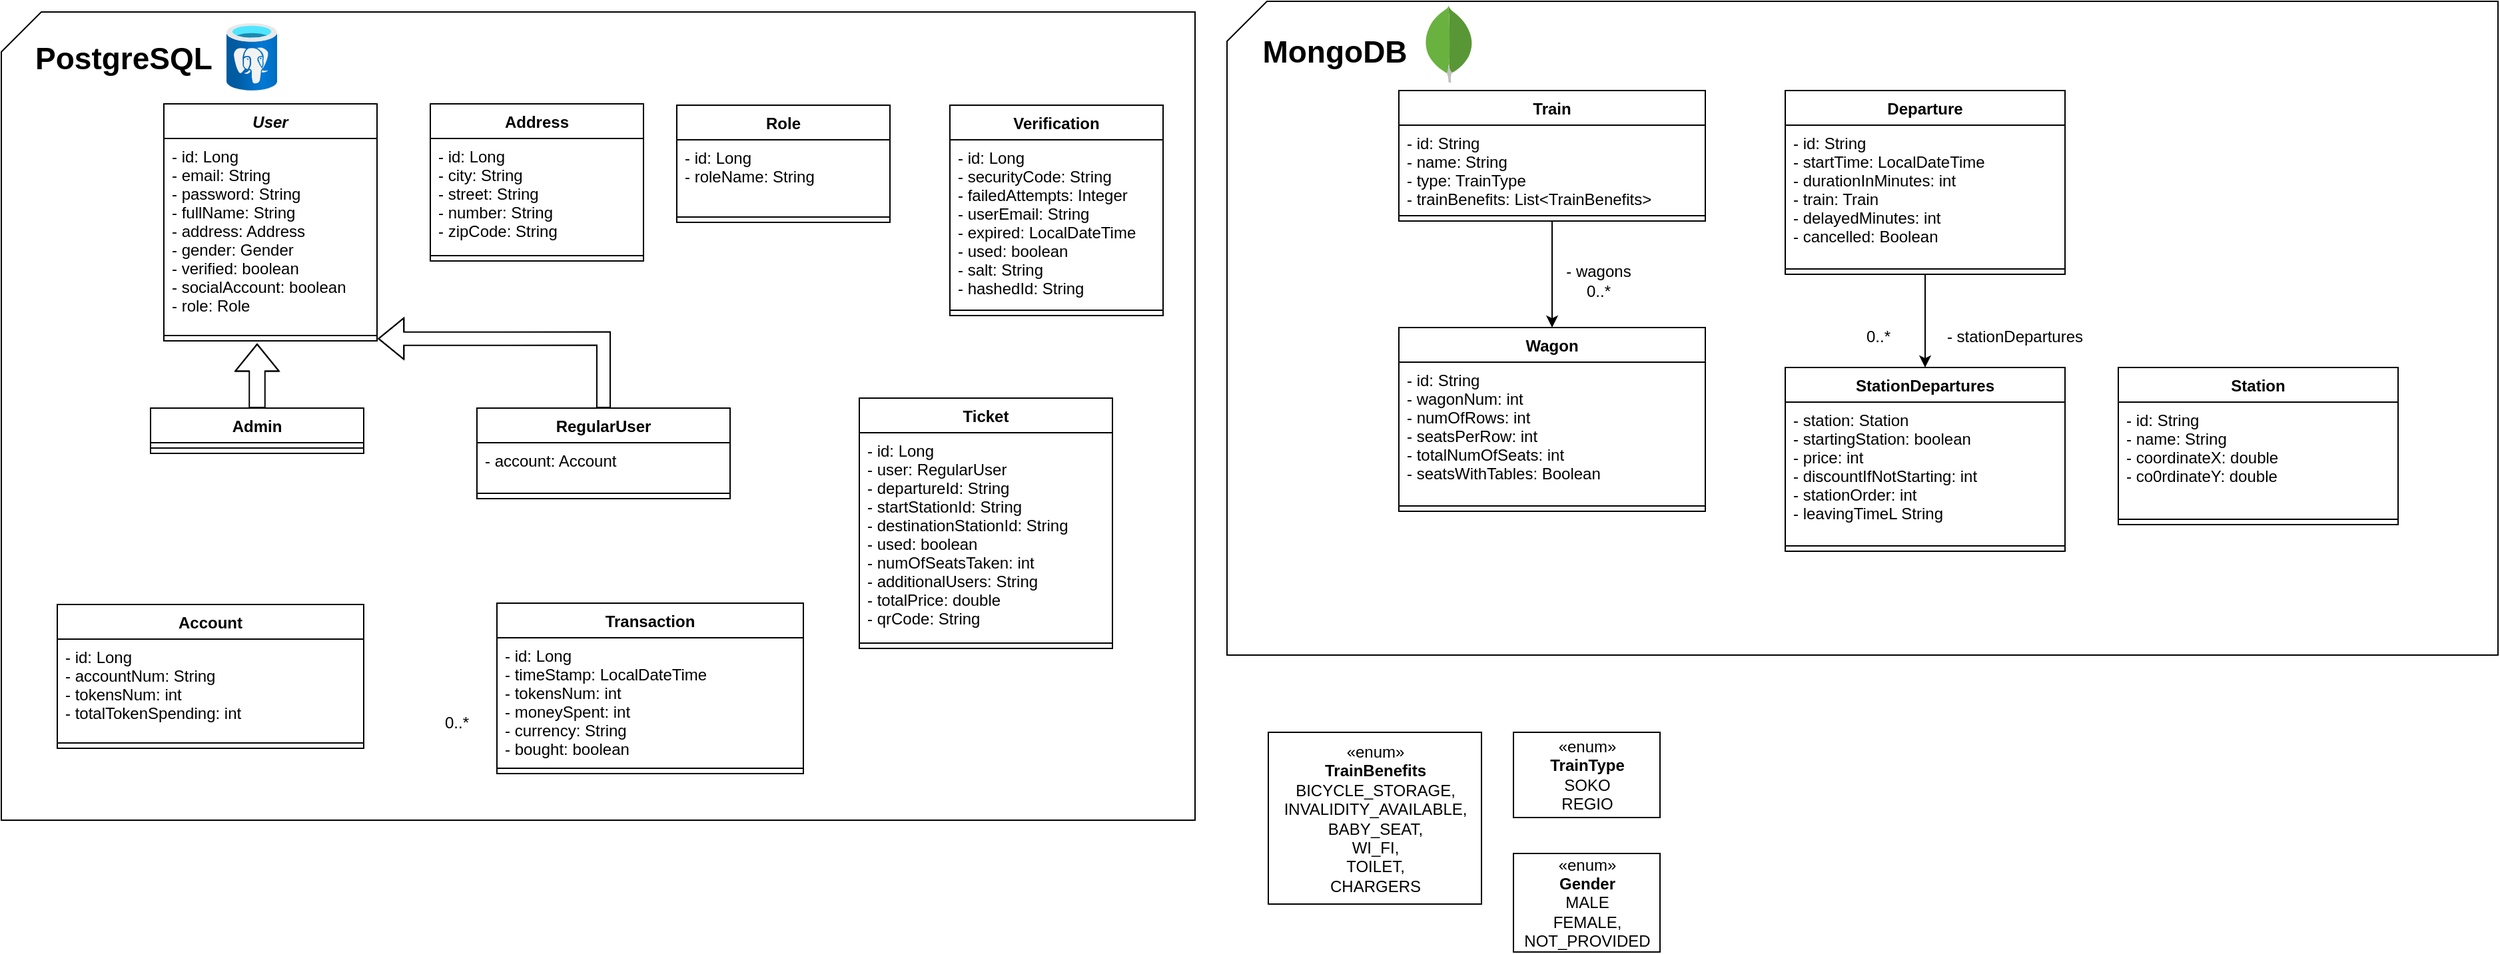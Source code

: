 <mxfile version="21.7.5" type="device">
  <diagram id="QyiR3dw7XH7lVBfc2ZSO" name="Page-1">
    <mxGraphModel dx="1117" dy="755" grid="0" gridSize="10" guides="1" tooltips="1" connect="1" arrows="1" fold="1" page="1" pageScale="1" pageWidth="850" pageHeight="1100" math="0" shadow="0">
      <root>
        <mxCell id="0" />
        <mxCell id="1" parent="0" />
        <mxCell id="GHvzS7-rAwxbhNusEGIo-12" value="" style="shape=card;whiteSpace=wrap;html=1;" vertex="1" parent="1">
          <mxGeometry x="68" y="21" width="896" height="607" as="geometry" />
        </mxCell>
        <mxCell id="GHvzS7-rAwxbhNusEGIo-8" value="" style="shape=card;whiteSpace=wrap;html=1;" vertex="1" parent="1">
          <mxGeometry x="988" y="13" width="954" height="491" as="geometry" />
        </mxCell>
        <mxCell id="7FVc3WeMKuYTPJVrsuWi-1" value="User" style="swimlane;fontStyle=3;align=center;verticalAlign=top;childLayout=stackLayout;horizontal=1;startSize=26;horizontalStack=0;resizeParent=1;resizeParentMax=0;resizeLast=0;collapsible=1;marginBottom=0;movable=0;resizable=0;rotatable=0;deletable=0;editable=0;connectable=0;" parent="1" vertex="1">
          <mxGeometry x="190" y="90" width="160" height="178" as="geometry" />
        </mxCell>
        <mxCell id="7FVc3WeMKuYTPJVrsuWi-2" value="- id: Long&#xa;- email: String&#xa;- password: String&#xa;- fullName: String&#xa;- address: Address&#xa;- gender: Gender&#xa;- verified: boolean&#xa;- socialAccount: boolean&#xa;- role: Role" style="text;strokeColor=none;fillColor=none;align=left;verticalAlign=top;spacingLeft=4;spacingRight=4;overflow=hidden;rotatable=0;points=[[0,0.5],[1,0.5]];portConstraint=eastwest;" parent="7FVc3WeMKuYTPJVrsuWi-1" vertex="1">
          <mxGeometry y="26" width="160" height="144" as="geometry" />
        </mxCell>
        <mxCell id="7FVc3WeMKuYTPJVrsuWi-3" value="" style="line;strokeWidth=1;fillColor=none;align=left;verticalAlign=middle;spacingTop=-1;spacingLeft=3;spacingRight=3;rotatable=0;labelPosition=right;points=[];portConstraint=eastwest;strokeColor=inherit;" parent="7FVc3WeMKuYTPJVrsuWi-1" vertex="1">
          <mxGeometry y="170" width="160" height="8" as="geometry" />
        </mxCell>
        <mxCell id="7FVc3WeMKuYTPJVrsuWi-6" value="Address" style="swimlane;fontStyle=1;align=center;verticalAlign=top;childLayout=stackLayout;horizontal=1;startSize=26;horizontalStack=0;resizeParent=1;resizeParentMax=0;resizeLast=0;collapsible=1;marginBottom=0;movable=0;resizable=0;rotatable=0;deletable=0;editable=0;connectable=0;" parent="1" vertex="1">
          <mxGeometry x="390" y="90" width="160" height="118" as="geometry" />
        </mxCell>
        <mxCell id="7FVc3WeMKuYTPJVrsuWi-7" value="- id: Long&#xa;- city: String&#xa;- street: String&#xa;- number: String&#xa;- zipCode: String" style="text;strokeColor=none;fillColor=none;align=left;verticalAlign=top;spacingLeft=4;spacingRight=4;overflow=hidden;rotatable=0;points=[[0,0.5],[1,0.5]];portConstraint=eastwest;" parent="7FVc3WeMKuYTPJVrsuWi-6" vertex="1">
          <mxGeometry y="26" width="160" height="84" as="geometry" />
        </mxCell>
        <mxCell id="7FVc3WeMKuYTPJVrsuWi-8" value="" style="line;strokeWidth=1;fillColor=none;align=left;verticalAlign=middle;spacingTop=-1;spacingLeft=3;spacingRight=3;rotatable=0;labelPosition=right;points=[];portConstraint=eastwest;strokeColor=inherit;" parent="7FVc3WeMKuYTPJVrsuWi-6" vertex="1">
          <mxGeometry y="110" width="160" height="8" as="geometry" />
        </mxCell>
        <mxCell id="7FVc3WeMKuYTPJVrsuWi-19" style="edgeStyle=orthogonalEdgeStyle;shape=flexArrow;rounded=0;orthogonalLoop=1;jettySize=auto;html=1;exitX=0.5;exitY=0;exitDx=0;exitDy=0;entryX=1.004;entryY=1.044;entryDx=0;entryDy=0;entryPerimeter=0;" parent="1" source="7FVc3WeMKuYTPJVrsuWi-12" target="7FVc3WeMKuYTPJVrsuWi-2" edge="1">
          <mxGeometry relative="1" as="geometry" />
        </mxCell>
        <mxCell id="7FVc3WeMKuYTPJVrsuWi-12" value="RegularUser" style="swimlane;fontStyle=1;align=center;verticalAlign=top;childLayout=stackLayout;horizontal=1;startSize=26;horizontalStack=0;resizeParent=1;resizeParentMax=0;resizeLast=0;collapsible=1;marginBottom=0;movable=1;resizable=1;rotatable=1;deletable=1;editable=1;connectable=1;" parent="1" vertex="1">
          <mxGeometry x="425" y="318.5" width="190" height="68" as="geometry" />
        </mxCell>
        <mxCell id="7FVc3WeMKuYTPJVrsuWi-13" value="- account: Account&#xa;" style="text;strokeColor=none;fillColor=none;align=left;verticalAlign=top;spacingLeft=4;spacingRight=4;overflow=hidden;rotatable=0;points=[[0,0.5],[1,0.5]];portConstraint=eastwest;" parent="7FVc3WeMKuYTPJVrsuWi-12" vertex="1">
          <mxGeometry y="26" width="190" height="34" as="geometry" />
        </mxCell>
        <mxCell id="7FVc3WeMKuYTPJVrsuWi-14" value="" style="line;strokeWidth=1;fillColor=none;align=left;verticalAlign=middle;spacingTop=-1;spacingLeft=3;spacingRight=3;rotatable=0;labelPosition=right;points=[];portConstraint=eastwest;strokeColor=inherit;" parent="7FVc3WeMKuYTPJVrsuWi-12" vertex="1">
          <mxGeometry y="60" width="190" height="8" as="geometry" />
        </mxCell>
        <mxCell id="7FVc3WeMKuYTPJVrsuWi-18" style="edgeStyle=orthogonalEdgeStyle;rounded=0;orthogonalLoop=1;jettySize=auto;html=1;shape=flexArrow;width=11.765;endSize=6.4;" parent="1" source="7FVc3WeMKuYTPJVrsuWi-15" edge="1">
          <mxGeometry relative="1" as="geometry">
            <mxPoint x="260" y="270" as="targetPoint" />
          </mxGeometry>
        </mxCell>
        <mxCell id="7FVc3WeMKuYTPJVrsuWi-15" value="Admin" style="swimlane;fontStyle=1;align=center;verticalAlign=top;childLayout=stackLayout;horizontal=1;startSize=26;horizontalStack=0;resizeParent=1;resizeParentMax=0;resizeLast=0;collapsible=1;marginBottom=0;movable=1;resizable=1;rotatable=1;deletable=1;editable=1;connectable=1;" parent="1" vertex="1">
          <mxGeometry x="180" y="318.5" width="160" height="34" as="geometry" />
        </mxCell>
        <mxCell id="7FVc3WeMKuYTPJVrsuWi-17" value="" style="line;strokeWidth=1;fillColor=none;align=left;verticalAlign=middle;spacingTop=-1;spacingLeft=3;spacingRight=3;rotatable=0;labelPosition=right;points=[];portConstraint=eastwest;strokeColor=inherit;" parent="7FVc3WeMKuYTPJVrsuWi-15" vertex="1">
          <mxGeometry y="26" width="160" height="8" as="geometry" />
        </mxCell>
        <mxCell id="7FVc3WeMKuYTPJVrsuWi-29" value="Account" style="swimlane;fontStyle=1;align=center;verticalAlign=top;childLayout=stackLayout;horizontal=1;startSize=26;horizontalStack=0;resizeParent=1;resizeParentMax=0;resizeLast=0;collapsible=1;marginBottom=0;movable=1;resizable=1;rotatable=1;deletable=1;editable=1;connectable=1;" parent="1" vertex="1">
          <mxGeometry x="110" y="466" width="230" height="108" as="geometry" />
        </mxCell>
        <mxCell id="7FVc3WeMKuYTPJVrsuWi-30" value="- id: Long&#xa;- accountNum: String&#xa;- tokensNum: int&#xa;- totalTokenSpending: int" style="text;strokeColor=none;fillColor=none;align=left;verticalAlign=top;spacingLeft=4;spacingRight=4;overflow=hidden;rotatable=0;points=[[0,0.5],[1,0.5]];portConstraint=eastwest;" parent="7FVc3WeMKuYTPJVrsuWi-29" vertex="1">
          <mxGeometry y="26" width="230" height="74" as="geometry" />
        </mxCell>
        <mxCell id="7FVc3WeMKuYTPJVrsuWi-31" value="" style="line;strokeWidth=1;fillColor=none;align=left;verticalAlign=middle;spacingTop=-1;spacingLeft=3;spacingRight=3;rotatable=0;labelPosition=right;points=[];portConstraint=eastwest;strokeColor=inherit;" parent="7FVc3WeMKuYTPJVrsuWi-29" vertex="1">
          <mxGeometry y="100" width="230" height="8" as="geometry" />
        </mxCell>
        <mxCell id="7FVc3WeMKuYTPJVrsuWi-35" value="Transaction" style="swimlane;fontStyle=1;align=center;verticalAlign=top;childLayout=stackLayout;horizontal=1;startSize=26;horizontalStack=0;resizeParent=1;resizeParentMax=0;resizeLast=0;collapsible=1;marginBottom=0;movable=1;resizable=1;rotatable=1;deletable=1;editable=1;connectable=1;" parent="1" vertex="1">
          <mxGeometry x="440" y="465" width="230" height="128" as="geometry" />
        </mxCell>
        <mxCell id="7FVc3WeMKuYTPJVrsuWi-36" value="- id: Long&#xa;- timeStamp: LocalDateTime&#xa;- tokensNum: int&#xa;- moneySpent: int&#xa;- currency: String&#xa;- bought: boolean" style="text;strokeColor=none;fillColor=none;align=left;verticalAlign=top;spacingLeft=4;spacingRight=4;overflow=hidden;rotatable=0;points=[[0,0.5],[1,0.5]];portConstraint=eastwest;" parent="7FVc3WeMKuYTPJVrsuWi-35" vertex="1">
          <mxGeometry y="26" width="230" height="94" as="geometry" />
        </mxCell>
        <mxCell id="7FVc3WeMKuYTPJVrsuWi-37" value="" style="line;strokeWidth=1;fillColor=none;align=left;verticalAlign=middle;spacingTop=-1;spacingLeft=3;spacingRight=3;rotatable=0;labelPosition=right;points=[];portConstraint=eastwest;strokeColor=inherit;" parent="7FVc3WeMKuYTPJVrsuWi-35" vertex="1">
          <mxGeometry y="120" width="230" height="8" as="geometry" />
        </mxCell>
        <mxCell id="7FVc3WeMKuYTPJVrsuWi-39" value="0..*" style="text;html=1;strokeColor=none;fillColor=none;align=center;verticalAlign=middle;whiteSpace=wrap;rounded=0;" parent="1" vertex="1">
          <mxGeometry x="380" y="540" width="60" height="30" as="geometry" />
        </mxCell>
        <mxCell id="7FVc3WeMKuYTPJVrsuWi-52" style="edgeStyle=orthogonalEdgeStyle;rounded=0;orthogonalLoop=1;jettySize=auto;html=1;" parent="1" source="7FVc3WeMKuYTPJVrsuWi-43" target="7FVc3WeMKuYTPJVrsuWi-46" edge="1">
          <mxGeometry relative="1" as="geometry" />
        </mxCell>
        <mxCell id="7FVc3WeMKuYTPJVrsuWi-43" value="Train" style="swimlane;fontStyle=1;align=center;verticalAlign=top;childLayout=stackLayout;horizontal=1;startSize=26;horizontalStack=0;resizeParent=1;resizeParentMax=0;resizeLast=0;collapsible=1;marginBottom=0;movable=1;resizable=1;rotatable=1;deletable=1;editable=1;connectable=1;" parent="1" vertex="1">
          <mxGeometry x="1117" y="80" width="230" height="98" as="geometry" />
        </mxCell>
        <mxCell id="7FVc3WeMKuYTPJVrsuWi-44" value="- id: String&#xa;- name: String&#xa;- type: TrainType&#xa;- trainBenefits: List&lt;TrainBenefits&gt;" style="text;strokeColor=none;fillColor=none;align=left;verticalAlign=top;spacingLeft=4;spacingRight=4;overflow=hidden;rotatable=0;points=[[0,0.5],[1,0.5]];portConstraint=eastwest;" parent="7FVc3WeMKuYTPJVrsuWi-43" vertex="1">
          <mxGeometry y="26" width="230" height="64" as="geometry" />
        </mxCell>
        <mxCell id="7FVc3WeMKuYTPJVrsuWi-45" value="" style="line;strokeWidth=1;fillColor=none;align=left;verticalAlign=middle;spacingTop=-1;spacingLeft=3;spacingRight=3;rotatable=0;labelPosition=right;points=[];portConstraint=eastwest;strokeColor=inherit;" parent="7FVc3WeMKuYTPJVrsuWi-43" vertex="1">
          <mxGeometry y="90" width="230" height="8" as="geometry" />
        </mxCell>
        <mxCell id="7FVc3WeMKuYTPJVrsuWi-46" value="Wagon" style="swimlane;fontStyle=1;align=center;verticalAlign=top;childLayout=stackLayout;horizontal=1;startSize=26;horizontalStack=0;resizeParent=1;resizeParentMax=0;resizeLast=0;collapsible=1;marginBottom=0;movable=1;resizable=1;rotatable=1;deletable=1;editable=1;connectable=1;" parent="1" vertex="1">
          <mxGeometry x="1117" y="258" width="230" height="138" as="geometry" />
        </mxCell>
        <mxCell id="7FVc3WeMKuYTPJVrsuWi-47" value="- id: String&#xa;- wagonNum: int&#xa;- numOfRows: int&#xa;- seatsPerRow: int&#xa;- totalNumOfSeats: int&#xa;- seatsWithTables: Boolean" style="text;strokeColor=none;fillColor=none;align=left;verticalAlign=top;spacingLeft=4;spacingRight=4;overflow=hidden;rotatable=0;points=[[0,0.5],[1,0.5]];portConstraint=eastwest;" parent="7FVc3WeMKuYTPJVrsuWi-46" vertex="1">
          <mxGeometry y="26" width="230" height="104" as="geometry" />
        </mxCell>
        <mxCell id="7FVc3WeMKuYTPJVrsuWi-48" value="" style="line;strokeWidth=1;fillColor=none;align=left;verticalAlign=middle;spacingTop=-1;spacingLeft=3;spacingRight=3;rotatable=0;labelPosition=right;points=[];portConstraint=eastwest;strokeColor=inherit;" parent="7FVc3WeMKuYTPJVrsuWi-46" vertex="1">
          <mxGeometry y="130" width="230" height="8" as="geometry" />
        </mxCell>
        <mxCell id="7FVc3WeMKuYTPJVrsuWi-51" value="«enum»&lt;br&gt;&lt;b&gt;TrainType&lt;br&gt;&lt;/b&gt;SOKO&lt;br&gt;REGIO" style="html=1;" parent="1" vertex="1">
          <mxGeometry x="1203" y="562" width="110" height="64" as="geometry" />
        </mxCell>
        <mxCell id="7FVc3WeMKuYTPJVrsuWi-54" value="- wagons&lt;br&gt;0..*" style="text;html=1;strokeColor=none;fillColor=none;align=center;verticalAlign=middle;whiteSpace=wrap;rounded=0;" parent="1" vertex="1">
          <mxGeometry x="1237" y="208" width="60" height="30" as="geometry" />
        </mxCell>
        <mxCell id="7FVc3WeMKuYTPJVrsuWi-55" value="Station" style="swimlane;fontStyle=1;align=center;verticalAlign=top;childLayout=stackLayout;horizontal=1;startSize=26;horizontalStack=0;resizeParent=1;resizeParentMax=0;resizeLast=0;collapsible=1;marginBottom=0;movable=1;resizable=1;rotatable=1;deletable=1;editable=1;connectable=1;" parent="1" vertex="1">
          <mxGeometry x="1657" y="288" width="210" height="118" as="geometry" />
        </mxCell>
        <mxCell id="7FVc3WeMKuYTPJVrsuWi-56" value="- id: String&#xa;- name: String&#xa;- coordinateX: double&#xa;- co0rdinateY: double" style="text;strokeColor=none;fillColor=none;align=left;verticalAlign=top;spacingLeft=4;spacingRight=4;overflow=hidden;rotatable=0;points=[[0,0.5],[1,0.5]];portConstraint=eastwest;" parent="7FVc3WeMKuYTPJVrsuWi-55" vertex="1">
          <mxGeometry y="26" width="210" height="84" as="geometry" />
        </mxCell>
        <mxCell id="7FVc3WeMKuYTPJVrsuWi-57" value="" style="line;strokeWidth=1;fillColor=none;align=left;verticalAlign=middle;spacingTop=-1;spacingLeft=3;spacingRight=3;rotatable=0;labelPosition=right;points=[];portConstraint=eastwest;strokeColor=inherit;" parent="7FVc3WeMKuYTPJVrsuWi-55" vertex="1">
          <mxGeometry y="110" width="210" height="8" as="geometry" />
        </mxCell>
        <mxCell id="7FVc3WeMKuYTPJVrsuWi-58" value="Departure" style="swimlane;fontStyle=1;align=center;verticalAlign=top;childLayout=stackLayout;horizontal=1;startSize=26;horizontalStack=0;resizeParent=1;resizeParentMax=0;resizeLast=0;collapsible=1;marginBottom=0;movable=1;resizable=1;rotatable=1;deletable=1;editable=1;connectable=1;" parent="1" vertex="1">
          <mxGeometry x="1407" y="80" width="210" height="138" as="geometry" />
        </mxCell>
        <mxCell id="7FVc3WeMKuYTPJVrsuWi-59" value="- id: String&#xa;- startTime: LocalDateTime&#xa;- durationInMinutes: int&#xa;- train: Train&#xa;- delayedMinutes: int&#xa;- cancelled: Boolean" style="text;strokeColor=none;fillColor=none;align=left;verticalAlign=top;spacingLeft=4;spacingRight=4;overflow=hidden;rotatable=0;points=[[0,0.5],[1,0.5]];portConstraint=eastwest;" parent="7FVc3WeMKuYTPJVrsuWi-58" vertex="1">
          <mxGeometry y="26" width="210" height="104" as="geometry" />
        </mxCell>
        <mxCell id="7FVc3WeMKuYTPJVrsuWi-60" value="" style="line;strokeWidth=1;fillColor=none;align=left;verticalAlign=middle;spacingTop=-1;spacingLeft=3;spacingRight=3;rotatable=0;labelPosition=right;points=[];portConstraint=eastwest;strokeColor=inherit;" parent="7FVc3WeMKuYTPJVrsuWi-58" vertex="1">
          <mxGeometry y="130" width="210" height="8" as="geometry" />
        </mxCell>
        <mxCell id="7FVc3WeMKuYTPJVrsuWi-99" value="Ticket" style="swimlane;fontStyle=1;align=center;verticalAlign=top;childLayout=stackLayout;horizontal=1;startSize=26;horizontalStack=0;resizeParent=1;resizeParentMax=0;resizeLast=0;collapsible=1;marginBottom=0;movable=1;resizable=1;rotatable=1;deletable=1;editable=1;connectable=1;" parent="1" vertex="1">
          <mxGeometry x="712" y="311" width="190" height="188" as="geometry" />
        </mxCell>
        <mxCell id="7FVc3WeMKuYTPJVrsuWi-100" value="- id: Long&#xa;- user: RegularUser&#xa;- departureId: String&#xa;- startStationId: String&#xa;- destinationStationId: String&#xa;- used: boolean&#xa;- numOfSeatsTaken: int&#xa;- additionalUsers: String&#xa;- totalPrice: double&#xa;- qrCode: String" style="text;strokeColor=none;fillColor=none;align=left;verticalAlign=top;spacingLeft=4;spacingRight=4;overflow=hidden;rotatable=0;points=[[0,0.5],[1,0.5]];portConstraint=eastwest;" parent="7FVc3WeMKuYTPJVrsuWi-99" vertex="1">
          <mxGeometry y="26" width="190" height="154" as="geometry" />
        </mxCell>
        <mxCell id="7FVc3WeMKuYTPJVrsuWi-101" value="" style="line;strokeWidth=1;fillColor=none;align=left;verticalAlign=middle;spacingTop=-1;spacingLeft=3;spacingRight=3;rotatable=0;labelPosition=right;points=[];portConstraint=eastwest;strokeColor=inherit;" parent="7FVc3WeMKuYTPJVrsuWi-99" vertex="1">
          <mxGeometry y="180" width="190" height="8" as="geometry" />
        </mxCell>
        <mxCell id="7FVc3WeMKuYTPJVrsuWi-114" value="StationDepartures" style="swimlane;fontStyle=1;align=center;verticalAlign=top;childLayout=stackLayout;horizontal=1;startSize=26;horizontalStack=0;resizeParent=1;resizeParentMax=0;resizeLast=0;collapsible=1;marginBottom=0;movable=1;resizable=1;rotatable=1;deletable=1;editable=1;connectable=1;" parent="1" vertex="1">
          <mxGeometry x="1407" y="288" width="210" height="138" as="geometry" />
        </mxCell>
        <mxCell id="7FVc3WeMKuYTPJVrsuWi-115" value="- station: Station&#xa;- startingStation: boolean&#xa;- price: int&#xa;- discountIfNotStarting: int&#xa;- stationOrder: int&#xa;- leavingTimeL String" style="text;strokeColor=none;fillColor=none;align=left;verticalAlign=top;spacingLeft=4;spacingRight=4;overflow=hidden;rotatable=0;points=[[0,0.5],[1,0.5]];portConstraint=eastwest;" parent="7FVc3WeMKuYTPJVrsuWi-114" vertex="1">
          <mxGeometry y="26" width="210" height="104" as="geometry" />
        </mxCell>
        <mxCell id="7FVc3WeMKuYTPJVrsuWi-116" value="" style="line;strokeWidth=1;fillColor=none;align=left;verticalAlign=middle;spacingTop=-1;spacingLeft=3;spacingRight=3;rotatable=0;labelPosition=right;points=[];portConstraint=eastwest;strokeColor=inherit;" parent="7FVc3WeMKuYTPJVrsuWi-114" vertex="1">
          <mxGeometry y="130" width="210" height="8" as="geometry" />
        </mxCell>
        <mxCell id="7FVc3WeMKuYTPJVrsuWi-118" value="- stationDepartures" style="text;html=1;strokeColor=none;fillColor=none;align=center;verticalAlign=middle;whiteSpace=wrap;rounded=0;" parent="1" vertex="1">
          <mxGeometry x="1522" y="250" width="115" height="30" as="geometry" />
        </mxCell>
        <mxCell id="7FVc3WeMKuYTPJVrsuWi-119" value="0..*" style="text;html=1;strokeColor=none;fillColor=none;align=center;verticalAlign=middle;whiteSpace=wrap;rounded=0;" parent="1" vertex="1">
          <mxGeometry x="1447" y="250" width="60" height="30" as="geometry" />
        </mxCell>
        <mxCell id="zYRJWL4uUYDDXgaBuuwR-2" value="«enum»&lt;br&gt;&lt;b&gt;Gender&lt;br&gt;&lt;/b&gt;MALE&lt;br&gt;FEMALE,&lt;br&gt;NOT_PROVIDED" style="html=1;" parent="1" vertex="1">
          <mxGeometry x="1203" y="653" width="110" height="74" as="geometry" />
        </mxCell>
        <mxCell id="GHvzS7-rAwxbhNusEGIo-1" value="«enum»&lt;br&gt;&lt;b&gt;TrainBenefits&lt;br&gt;&lt;/b&gt;BICYCLE_STORAGE,&lt;br&gt;INVALIDITY_AVAILABLE,&lt;br&gt;BABY_SEAT,&lt;br&gt;WI_FI,&lt;br&gt;TOILET,&lt;br&gt;CHARGERS" style="html=1;" vertex="1" parent="1">
          <mxGeometry x="1019" y="562" width="160" height="129" as="geometry" />
        </mxCell>
        <mxCell id="GHvzS7-rAwxbhNusEGIo-2" value="Role" style="swimlane;fontStyle=1;align=center;verticalAlign=top;childLayout=stackLayout;horizontal=1;startSize=26;horizontalStack=0;resizeParent=1;resizeParentMax=0;resizeLast=0;collapsible=1;marginBottom=0;movable=1;resizable=1;rotatable=1;deletable=1;editable=1;connectable=1;locked=0;" vertex="1" parent="1">
          <mxGeometry x="575" y="91" width="160" height="88" as="geometry" />
        </mxCell>
        <mxCell id="GHvzS7-rAwxbhNusEGIo-3" value="- id: Long&#xa;- roleName: String" style="text;strokeColor=none;fillColor=none;align=left;verticalAlign=top;spacingLeft=4;spacingRight=4;overflow=hidden;rotatable=0;points=[[0,0.5],[1,0.5]];portConstraint=eastwest;" vertex="1" parent="GHvzS7-rAwxbhNusEGIo-2">
          <mxGeometry y="26" width="160" height="54" as="geometry" />
        </mxCell>
        <mxCell id="GHvzS7-rAwxbhNusEGIo-4" value="" style="line;strokeWidth=1;fillColor=none;align=left;verticalAlign=middle;spacingTop=-1;spacingLeft=3;spacingRight=3;rotatable=0;labelPosition=right;points=[];portConstraint=eastwest;strokeColor=inherit;" vertex="1" parent="GHvzS7-rAwxbhNusEGIo-2">
          <mxGeometry y="80" width="160" height="8" as="geometry" />
        </mxCell>
        <mxCell id="GHvzS7-rAwxbhNusEGIo-5" value="Verification" style="swimlane;fontStyle=1;align=center;verticalAlign=top;childLayout=stackLayout;horizontal=1;startSize=26;horizontalStack=0;resizeParent=1;resizeParentMax=0;resizeLast=0;collapsible=1;marginBottom=0;movable=1;resizable=1;rotatable=1;deletable=1;editable=1;connectable=1;locked=0;" vertex="1" parent="1">
          <mxGeometry x="780" y="91" width="160" height="158" as="geometry" />
        </mxCell>
        <mxCell id="GHvzS7-rAwxbhNusEGIo-6" value="- id: Long&#xa;- securityCode: String&#xa;- failedAttempts: Integer&#xa;- userEmail: String&#xa;- expired: LocalDateTime&#xa;- used: boolean&#xa;- salt: String&#xa;- hashedId: String" style="text;strokeColor=none;fillColor=none;align=left;verticalAlign=top;spacingLeft=4;spacingRight=4;overflow=hidden;rotatable=0;points=[[0,0.5],[1,0.5]];portConstraint=eastwest;" vertex="1" parent="GHvzS7-rAwxbhNusEGIo-5">
          <mxGeometry y="26" width="160" height="124" as="geometry" />
        </mxCell>
        <mxCell id="GHvzS7-rAwxbhNusEGIo-7" value="" style="line;strokeWidth=1;fillColor=none;align=left;verticalAlign=middle;spacingTop=-1;spacingLeft=3;spacingRight=3;rotatable=0;labelPosition=right;points=[];portConstraint=eastwest;strokeColor=inherit;" vertex="1" parent="GHvzS7-rAwxbhNusEGIo-5">
          <mxGeometry y="150" width="160" height="8" as="geometry" />
        </mxCell>
        <mxCell id="GHvzS7-rAwxbhNusEGIo-9" value="" style="edgeStyle=orthogonalEdgeStyle;rounded=0;orthogonalLoop=1;jettySize=auto;html=1;endArrow=classic;endFill=1;" edge="1" parent="1" source="7FVc3WeMKuYTPJVrsuWi-58" target="7FVc3WeMKuYTPJVrsuWi-114">
          <mxGeometry relative="1" as="geometry">
            <mxPoint x="1512" y="218" as="sourcePoint" />
            <mxPoint x="1512" y="288" as="targetPoint" />
          </mxGeometry>
        </mxCell>
        <mxCell id="GHvzS7-rAwxbhNusEGIo-10" value="&lt;font size=&quot;1&quot; style=&quot;&quot;&gt;&lt;b style=&quot;font-size: 23px;&quot;&gt;MongoDB&lt;/b&gt;&lt;/font&gt;" style="text;html=1;strokeColor=none;fillColor=none;align=center;verticalAlign=middle;whiteSpace=wrap;rounded=0;" vertex="1" parent="1">
          <mxGeometry x="1039" y="36" width="60" height="30" as="geometry" />
        </mxCell>
        <mxCell id="GHvzS7-rAwxbhNusEGIo-11" value="" style="dashed=0;outlineConnect=0;html=1;align=center;labelPosition=center;verticalLabelPosition=bottom;verticalAlign=top;shape=mxgraph.weblogos.mongodb" vertex="1" parent="1">
          <mxGeometry x="1136" y="16" width="37.2" height="58.2" as="geometry" />
        </mxCell>
        <mxCell id="GHvzS7-rAwxbhNusEGIo-13" value="&lt;font size=&quot;1&quot; style=&quot;&quot;&gt;&lt;b style=&quot;font-size: 23px;&quot;&gt;PostgreSQL&lt;/b&gt;&lt;/font&gt;" style="text;html=1;strokeColor=none;fillColor=none;align=center;verticalAlign=middle;whiteSpace=wrap;rounded=0;" vertex="1" parent="1">
          <mxGeometry x="130" y="41" width="60" height="30" as="geometry" />
        </mxCell>
        <mxCell id="GHvzS7-rAwxbhNusEGIo-14" value="" style="image;aspect=fixed;html=1;points=[];align=center;fontSize=12;image=img/lib/azure2/databases/Azure_Database_PostgreSQL_Server.svg;" vertex="1" parent="1">
          <mxGeometry x="237" y="29.33" width="38" height="50.67" as="geometry" />
        </mxCell>
      </root>
    </mxGraphModel>
  </diagram>
</mxfile>
